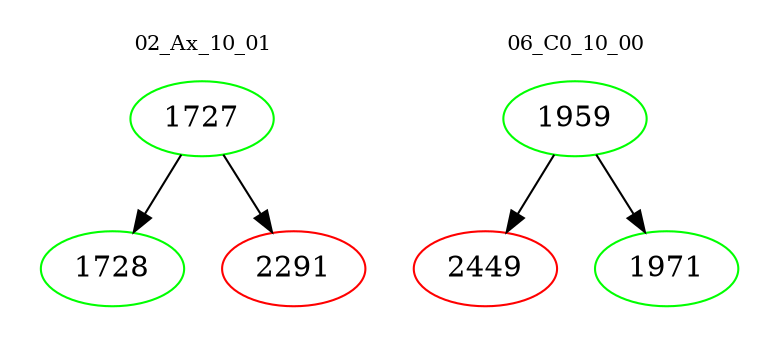 digraph{
subgraph cluster_0 {
color = white
label = "02_Ax_10_01";
fontsize=10;
T0_1727 [label="1727", color="green"]
T0_1727 -> T0_1728 [color="black"]
T0_1728 [label="1728", color="green"]
T0_1727 -> T0_2291 [color="black"]
T0_2291 [label="2291", color="red"]
}
subgraph cluster_1 {
color = white
label = "06_C0_10_00";
fontsize=10;
T1_1959 [label="1959", color="green"]
T1_1959 -> T1_2449 [color="black"]
T1_2449 [label="2449", color="red"]
T1_1959 -> T1_1971 [color="black"]
T1_1971 [label="1971", color="green"]
}
}
